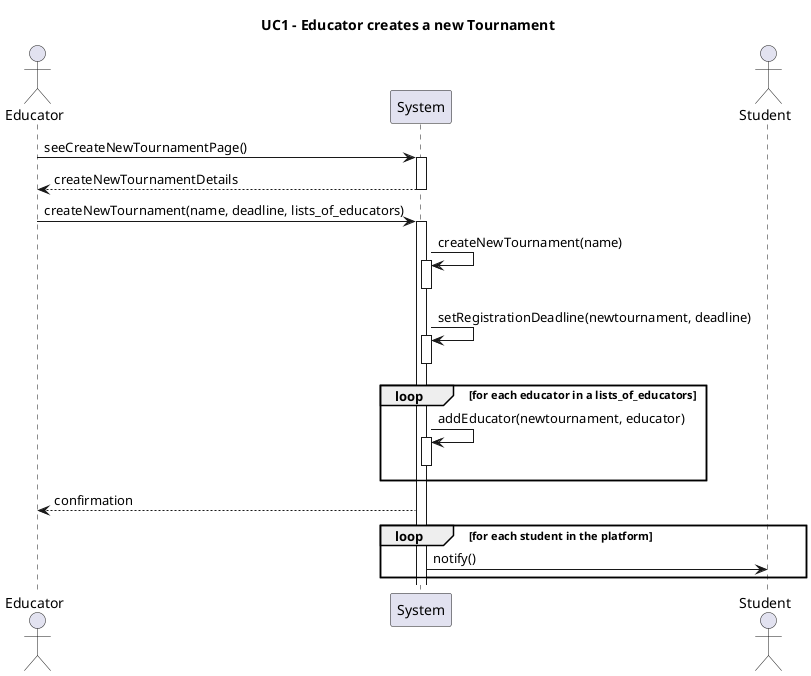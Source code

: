 @startuml UC1
title UC1 - Educator creates a new Tournament    



actor Educator

participant System
actor Student

Educator -> System ++: seeCreateNewTournamentPage()
System --> Educator--: createNewTournamentDetails

Educator -> System ++: createNewTournament(name, deadline, lists_of_educators)

System -> System ++: createNewTournament(name)
deactivate System

System -> System ++: setRegistrationDeadline(newtournament, deadline)
deactivate System

loop for each educator in a lists_of_educators
    System -> System ++: addEducator(newtournament, educator)
    deactivate System
end

System --> Educator : confirmation


loop for each student in the platform
    System -> Student : notify()

end


@enduml